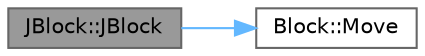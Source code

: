 digraph "JBlock::JBlock"
{
 // INTERACTIVE_SVG=YES
 // LATEX_PDF_SIZE
  bgcolor="transparent";
  edge [fontname=Helvetica,fontsize=10,labelfontname=Helvetica,labelfontsize=10];
  node [fontname=Helvetica,fontsize=10,shape=box,height=0.2,width=0.4];
  rankdir="LR";
  Node1 [id="Node000001",label="JBlock::JBlock",height=0.2,width=0.4,color="gray40", fillcolor="grey60", style="filled", fontcolor="black",tooltip="Constructor khối J."];
  Node1 -> Node2 [id="edge1_Node000001_Node000002",color="steelblue1",style="solid",tooltip=" "];
  Node2 [id="Node000002",label="Block::Move",height=0.2,width=0.4,color="grey40", fillcolor="white", style="filled",URL="$class_block.html#a8d3c1b1b61b9a5671281508e42034010",tooltip="Di chuyển block một số hàng và cột nhất định."];
}
